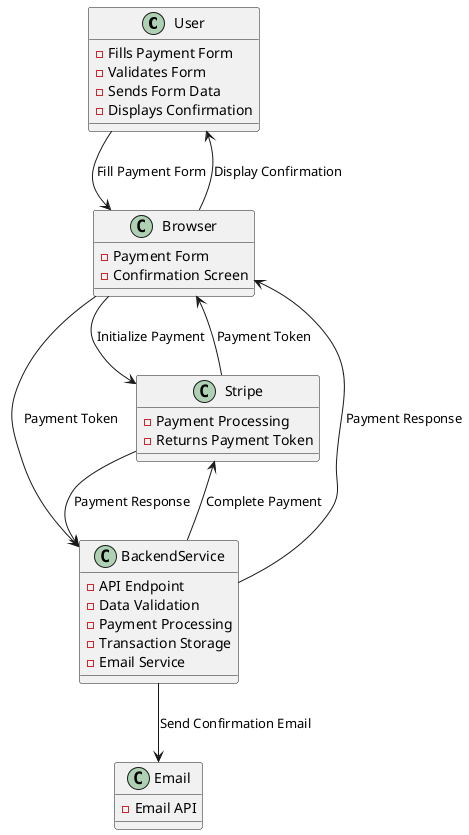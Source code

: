 ```plantuml
@startuml
!define RECTANGLE class

RECTANGLE User {
  - Fills Payment Form
  - Validates Form
  - Sends Form Data
  - Displays Confirmation
}

RECTANGLE Browser {
  - Payment Form
  - Confirmation Screen
}

RECTANGLE BackendService {
  - API Endpoint
  - Data Validation
  - Payment Processing
  - Transaction Storage
  - Email Service
}

RECTANGLE Stripe {
  - Payment Processing
  - Returns Payment Token
}

RECTANGLE Email {
  - Email API
}

User --> Browser : Fill Payment Form
Browser --> Stripe : Initialize Payment
Stripe --> Browser : Payment Token
Browser --> BackendService : Payment Token
BackendService --> Stripe : Complete Payment
Stripe --> BackendService : Payment Response
BackendService --> Browser : Payment Response
Browser --> User : Display Confirmation
BackendService --> Email : Send Confirmation Email
@enduml
```